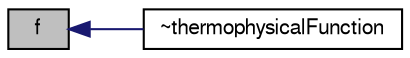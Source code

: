 digraph "f"
{
  bgcolor="transparent";
  edge [fontname="FreeSans",fontsize="10",labelfontname="FreeSans",labelfontsize="10"];
  node [fontname="FreeSans",fontsize="10",shape=record];
  rankdir="LR";
  Node412 [label="f",height=0.2,width=0.4,color="black", fillcolor="grey75", style="filled", fontcolor="black"];
  Node412 -> Node413 [dir="back",color="midnightblue",fontsize="10",style="solid",fontname="FreeSans"];
  Node413 [label="~thermophysicalFunction",height=0.2,width=0.4,color="black",URL="$a30446.html#a1f8c86971c197e6225613bfaf3a56e70",tooltip="Destructor. "];
}
